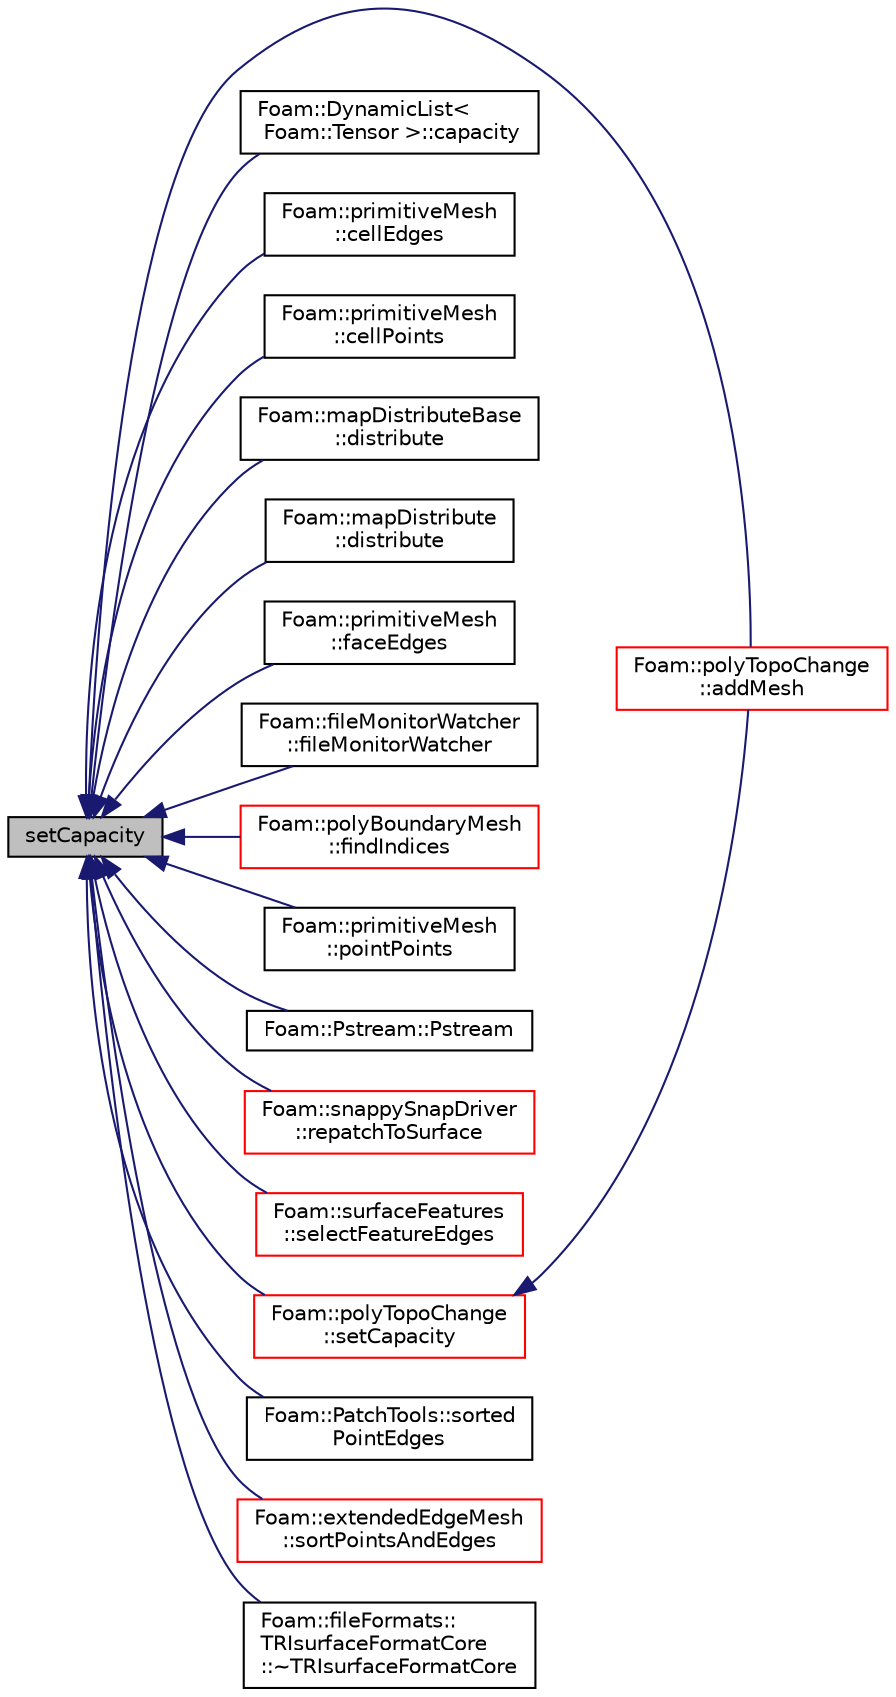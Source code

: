digraph "setCapacity"
{
  bgcolor="transparent";
  edge [fontname="Helvetica",fontsize="10",labelfontname="Helvetica",labelfontsize="10"];
  node [fontname="Helvetica",fontsize="10",shape=record];
  rankdir="LR";
  Node23 [label="setCapacity",height=0.2,width=0.4,color="black", fillcolor="grey75", style="filled", fontcolor="black"];
  Node23 -> Node24 [dir="back",color="midnightblue",fontsize="10",style="solid",fontname="Helvetica"];
  Node24 [label="Foam::polyTopoChange\l::addMesh",height=0.2,width=0.4,color="red",URL="$a22449.html#a1f97630a2e6369203b99c1d1d1c3cff3",tooltip="Add all points/faces/cells of mesh. Additional offset for patch. "];
  Node23 -> Node28 [dir="back",color="midnightblue",fontsize="10",style="solid",fontname="Helvetica"];
  Node28 [label="Foam::DynamicList\<\l Foam::Tensor \>::capacity",height=0.2,width=0.4,color="black",URL="$a27005.html#a564a7790acc7ff1a57a1f32759f7a58a",tooltip="Size of the underlying storage. "];
  Node23 -> Node29 [dir="back",color="midnightblue",fontsize="10",style="solid",fontname="Helvetica"];
  Node29 [label="Foam::primitiveMesh\l::cellEdges",height=0.2,width=0.4,color="black",URL="$a28685.html#af1e04408400188172ffdbb2545e6e557",tooltip="cellEdges using cells, pointFaces, edges, pointEdges "];
  Node23 -> Node30 [dir="back",color="midnightblue",fontsize="10",style="solid",fontname="Helvetica"];
  Node30 [label="Foam::primitiveMesh\l::cellPoints",height=0.2,width=0.4,color="black",URL="$a28685.html#ab53e37c4c6f5343bc3c97c2f9ebf0161",tooltip="cellPoints using cells "];
  Node23 -> Node31 [dir="back",color="midnightblue",fontsize="10",style="solid",fontname="Helvetica"];
  Node31 [label="Foam::mapDistributeBase\l::distribute",height=0.2,width=0.4,color="black",URL="$a28525.html#a473017baf6d2a14b1124ec63e03ba370",tooltip="Distribute data using default commsType. "];
  Node23 -> Node32 [dir="back",color="midnightblue",fontsize="10",style="solid",fontname="Helvetica"];
  Node32 [label="Foam::mapDistribute\l::distribute",height=0.2,width=0.4,color="black",URL="$a28513.html#a2e6c96f73d361ba683f7f8800a448151",tooltip="Distribute data using default commsType. "];
  Node23 -> Node33 [dir="back",color="midnightblue",fontsize="10",style="solid",fontname="Helvetica"];
  Node33 [label="Foam::primitiveMesh\l::faceEdges",height=0.2,width=0.4,color="black",URL="$a28685.html#ac546d8bccd97b6f3b403c422cb3bda36",tooltip="faceEdges using pointFaces, edges, pointEdges "];
  Node23 -> Node34 [dir="back",color="midnightblue",fontsize="10",style="solid",fontname="Helvetica"];
  Node34 [label="Foam::fileMonitorWatcher\l::fileMonitorWatcher",height=0.2,width=0.4,color="black",URL="$a29849.html#a18d7181a4c61ca76508010cad4eae123",tooltip="Initialise inotify. "];
  Node23 -> Node35 [dir="back",color="midnightblue",fontsize="10",style="solid",fontname="Helvetica"];
  Node35 [label="Foam::polyBoundaryMesh\l::findIndices",height=0.2,width=0.4,color="red",URL="$a28557.html#a3e15652c7db41cd0638d8a95cc9075e5",tooltip="Return patch indices for all matches. Optionally matches patchGroups. "];
  Node23 -> Node201 [dir="back",color="midnightblue",fontsize="10",style="solid",fontname="Helvetica"];
  Node201 [label="Foam::primitiveMesh\l::pointPoints",height=0.2,width=0.4,color="black",URL="$a28685.html#ab62011ac5aa431981fdb0960460225c1",tooltip="pointPoints using edges, pointEdges "];
  Node23 -> Node202 [dir="back",color="midnightblue",fontsize="10",style="solid",fontname="Helvetica"];
  Node202 [label="Foam::Pstream::Pstream",height=0.2,width=0.4,color="black",URL="$a27357.html#a2b31c5d4673e1c7d7366b8b6bf47830d",tooltip="Construct given optional buffer size. "];
  Node23 -> Node203 [dir="back",color="midnightblue",fontsize="10",style="solid",fontname="Helvetica"];
  Node203 [label="Foam::snappySnapDriver\l::repatchToSurface",height=0.2,width=0.4,color="red",URL="$a25921.html#abf0c9c836463b6164ef331dce238b2fa",tooltip="Repatch faces according to surface nearest the face centre. "];
  Node23 -> Node214 [dir="back",color="midnightblue",fontsize="10",style="solid",fontname="Helvetica"];
  Node214 [label="Foam::surfaceFeatures\l::selectFeatureEdges",height=0.2,width=0.4,color="red",URL="$a26645.html#a264fb63fc64f4f9c94b42cafc8822897",tooltip="Helper function: select a subset of featureEdges_. "];
  Node23 -> Node217 [dir="back",color="midnightblue",fontsize="10",style="solid",fontname="Helvetica"];
  Node217 [label="Foam::polyTopoChange\l::setCapacity",height=0.2,width=0.4,color="red",URL="$a22449.html#a63533ab96a36c8fc3ca51bf8a0622e36",tooltip="Explicitly pre-size the dynamic storage for expected mesh. "];
  Node217 -> Node24 [dir="back",color="midnightblue",fontsize="10",style="solid",fontname="Helvetica"];
  Node23 -> Node218 [dir="back",color="midnightblue",fontsize="10",style="solid",fontname="Helvetica"];
  Node218 [label="Foam::PatchTools::sorted\lPointEdges",height=0.2,width=0.4,color="black",URL="$a28681.html#ade266c84d472629a66d2ec0f9c8f2ff9"];
  Node23 -> Node219 [dir="back",color="midnightblue",fontsize="10",style="solid",fontname="Helvetica"];
  Node219 [label="Foam::extendedEdgeMesh\l::sortPointsAndEdges",height=0.2,width=0.4,color="red",URL="$a22549.html#a35042787bb1f37f3e2695d3b48e313b0"];
  Node23 -> Node221 [dir="back",color="midnightblue",fontsize="10",style="solid",fontname="Helvetica"];
  Node221 [label="Foam::fileFormats::\lTRIsurfaceFormatCore\l::~TRIsurfaceFormatCore",height=0.2,width=0.4,color="black",URL="$a30921.html#a64bd067a14995862f35de33edc1a719d",tooltip="Destructor. "];
}
